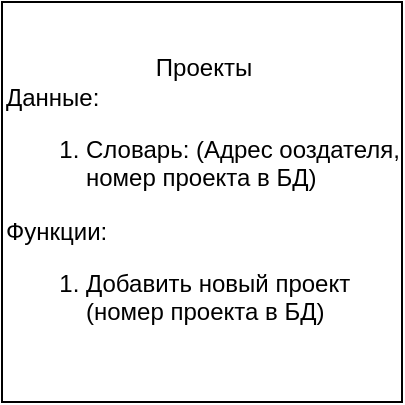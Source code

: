 <mxfile version="23.1.5" type="device">
  <diagram name="Страница — 1" id="wZLS3VO2oLWJ8G-E-Lle">
    <mxGraphModel dx="989" dy="1746" grid="1" gridSize="10" guides="1" tooltips="1" connect="1" arrows="1" fold="1" page="1" pageScale="1" pageWidth="827" pageHeight="1169" math="0" shadow="0">
      <root>
        <mxCell id="0" />
        <mxCell id="1" parent="0" />
        <mxCell id="Uf8bpvS0VXZKP3peBPH_-1" value="&lt;div style=&quot;text-align: center;&quot;&gt;&lt;span style=&quot;background-color: initial;&quot;&gt;Проекты&lt;/span&gt;&lt;/div&gt;&lt;div style=&quot;&quot;&gt;&lt;span style=&quot;background-color: initial;&quot;&gt;Данные:&lt;/span&gt;&lt;/div&gt;&lt;ol&gt;&lt;li&gt;Словарь: (Адрес ооздателя, номер проекта в БД)&lt;/li&gt;&lt;/ol&gt;Функции:&lt;br&gt;&lt;ol&gt;&lt;li&gt;Добавить новый проект (номер проекта в БД)&lt;/li&gt;&lt;/ol&gt;" style="whiteSpace=wrap;html=1;aspect=fixed;align=left;" vertex="1" parent="1">
          <mxGeometry x="190" y="-1160" width="200" height="200" as="geometry" />
        </mxCell>
      </root>
    </mxGraphModel>
  </diagram>
</mxfile>
